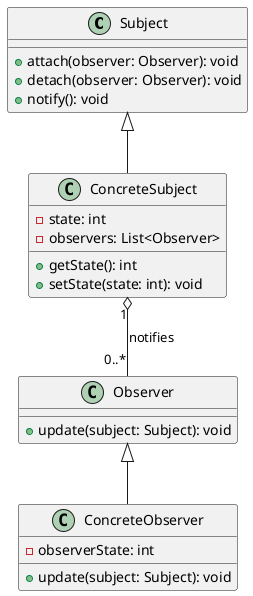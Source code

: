 @startuml

class "Subject" as S {
    + attach(observer: Observer): void
    + detach(observer: Observer): void
    + notify(): void
}

class "ConcreteSubject" as CS {
    - state: int
    - observers: List<Observer>
    + getState(): int
    + setState(state: int): void
}

class "Observer" as O {
    + update(subject: Subject): void
}

class "ConcreteObserver" as CO {
    - observerState: int
    + update(subject: Subject): void
}

S <|-- CS
O <|-- CO
CS "1" o-- "0..*" O : notifies

@enduml